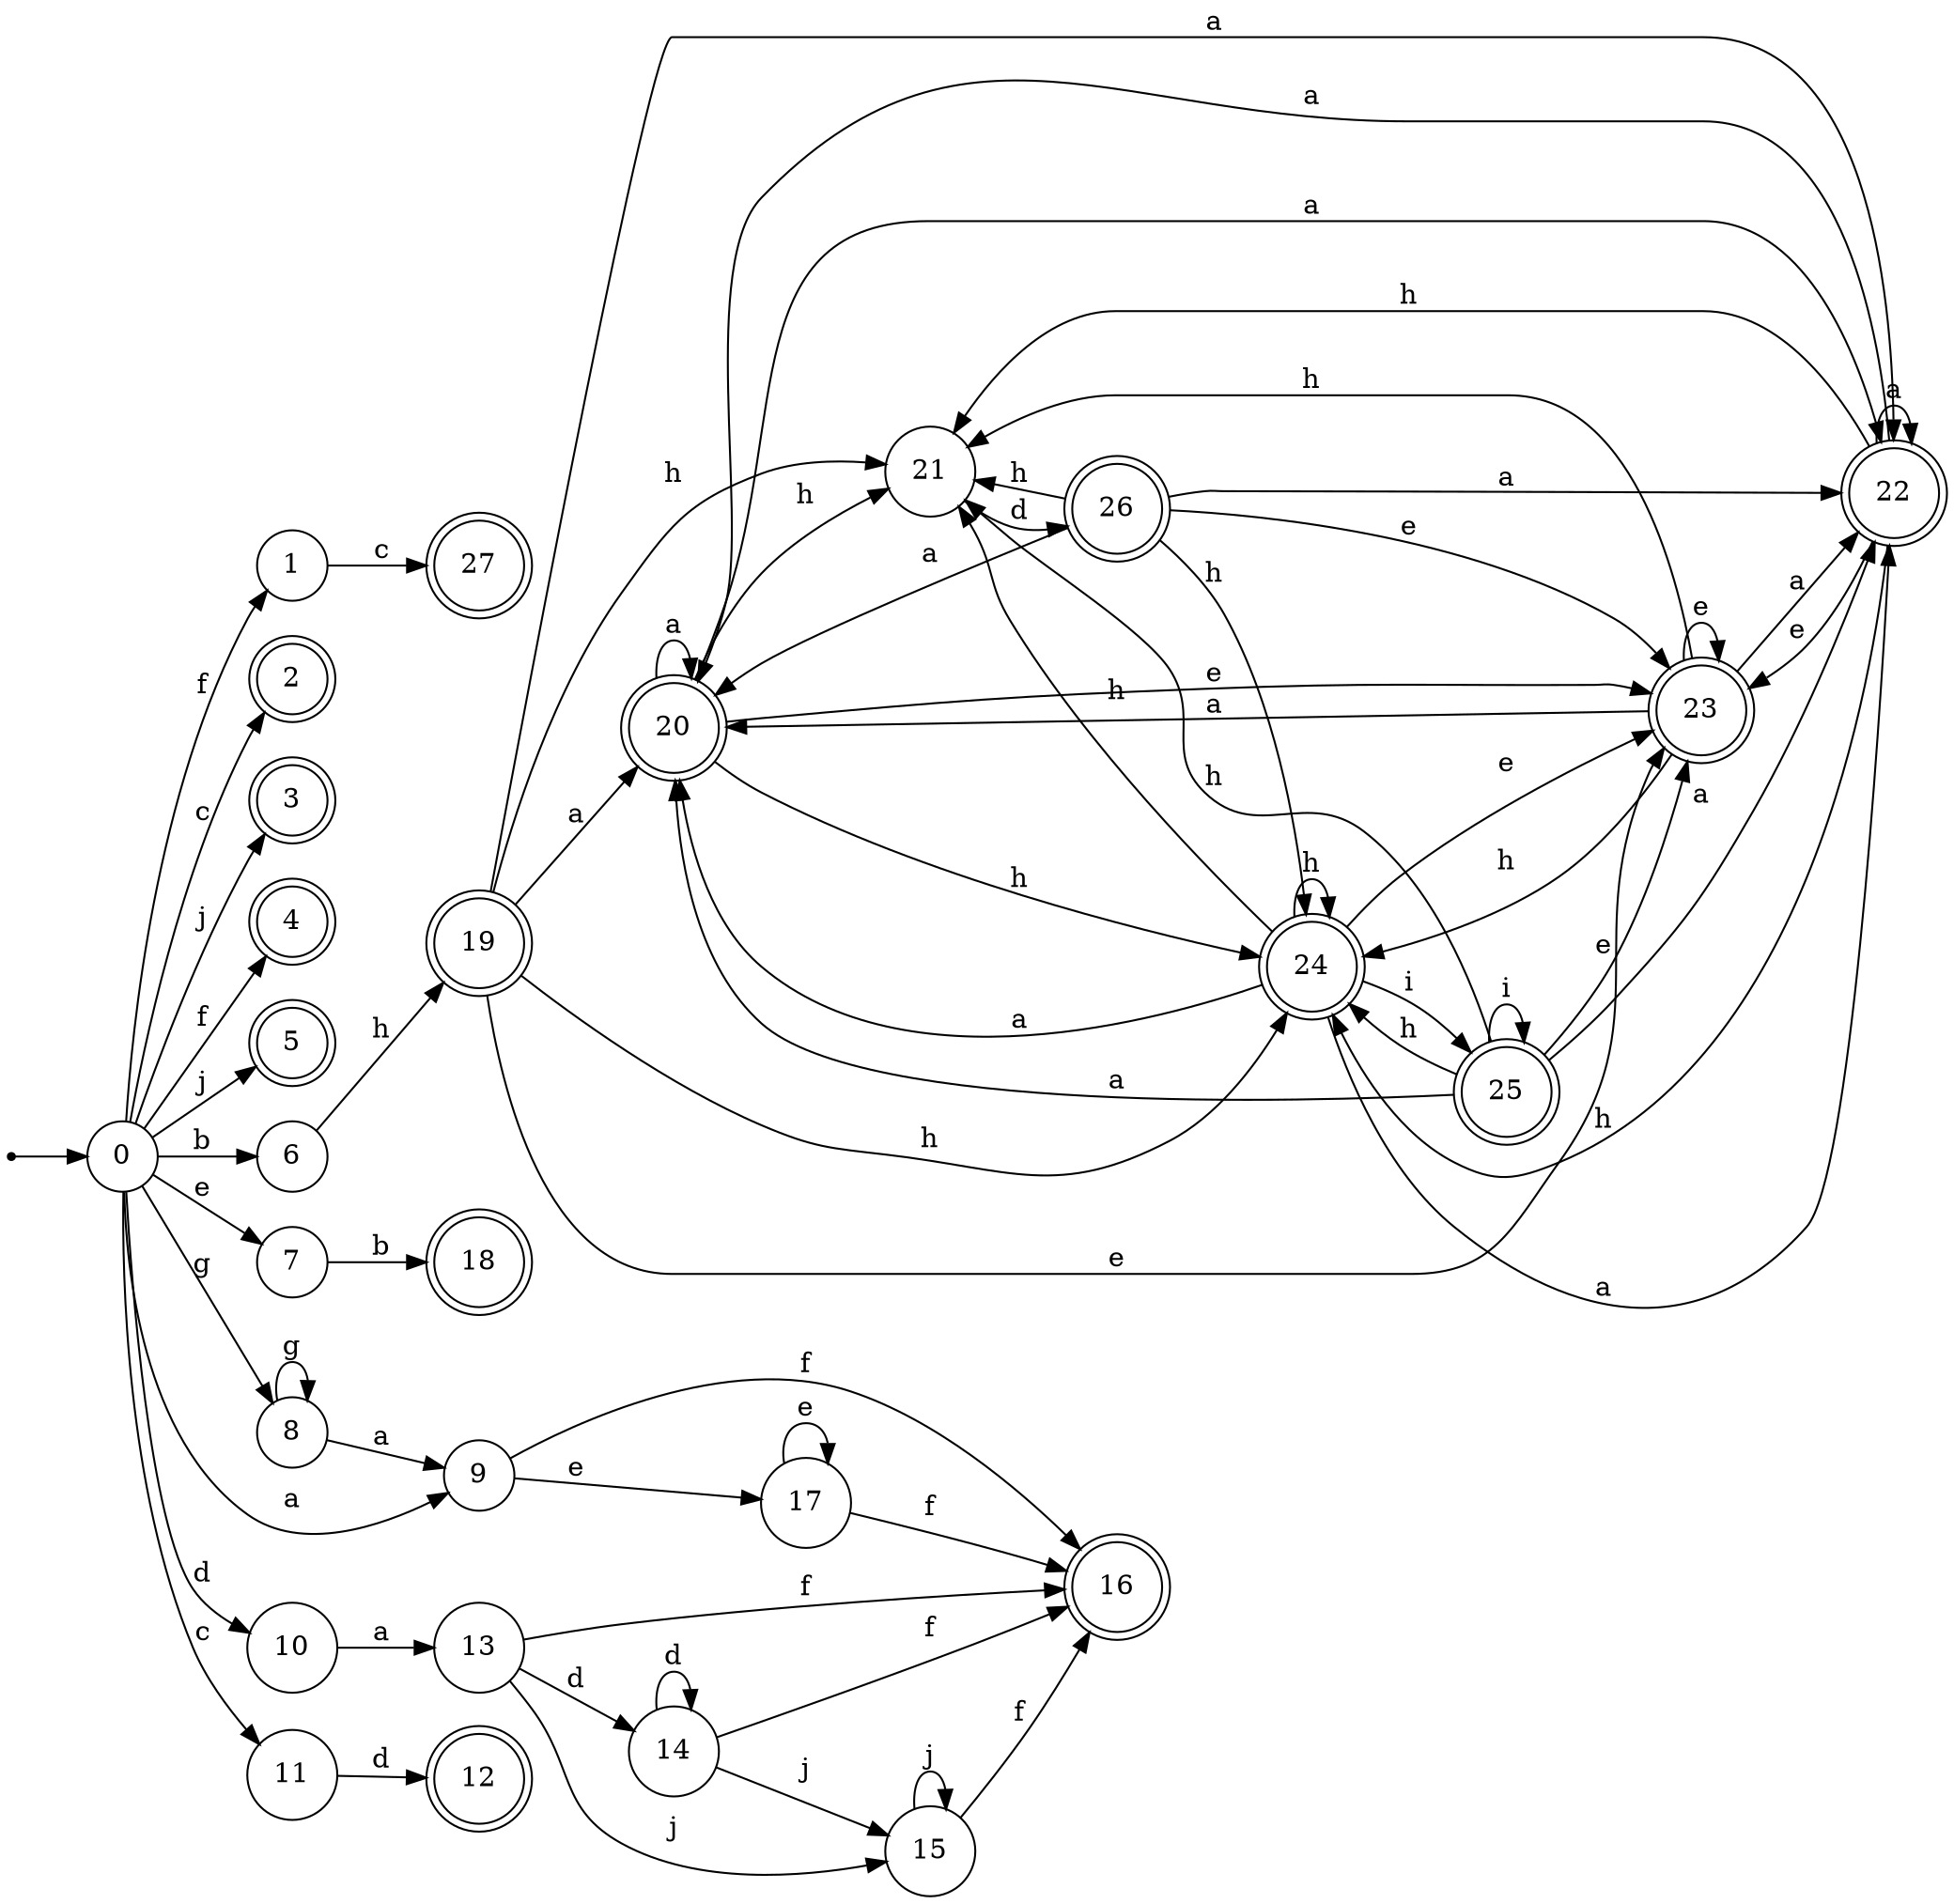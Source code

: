 digraph finite_state_machine {
rankdir=LR;
size="20,20";
node [shape = point]; "dummy0"
node [shape = circle]; "0";
"dummy0" -> "0";
node [shape = circle]; "1";
node [shape = doublecircle]; "2";node [shape = doublecircle]; "3";node [shape = doublecircle]; "4";node [shape = doublecircle]; "5";node [shape = circle]; "6";
node [shape = circle]; "7";
node [shape = circle]; "8";
node [shape = circle]; "9";
node [shape = circle]; "10";
node [shape = circle]; "11";
node [shape = doublecircle]; "12";node [shape = circle]; "13";
node [shape = circle]; "14";
node [shape = circle]; "15";
node [shape = doublecircle]; "16";node [shape = circle]; "17";
node [shape = doublecircle]; "18";node [shape = doublecircle]; "19";node [shape = doublecircle]; "20";node [shape = circle]; "21";
node [shape = doublecircle]; "22";node [shape = doublecircle]; "23";node [shape = doublecircle]; "24";node [shape = doublecircle]; "25";node [shape = doublecircle]; "26";node [shape = doublecircle]; "27";"0" -> "1" [label = "f"];
 "0" -> "4" [label = "f"];
 "0" -> "2" [label = "c"];
 "0" -> "11" [label = "c"];
 "0" -> "3" [label = "j"];
 "0" -> "5" [label = "j"];
 "0" -> "6" [label = "b"];
 "0" -> "7" [label = "e"];
 "0" -> "8" [label = "g"];
 "0" -> "9" [label = "a"];
 "0" -> "10" [label = "d"];
 "11" -> "12" [label = "d"];
 "10" -> "13" [label = "a"];
 "13" -> "14" [label = "d"];
 "13" -> "15" [label = "j"];
 "13" -> "16" [label = "f"];
 "15" -> "15" [label = "j"];
 "15" -> "16" [label = "f"];
 "14" -> "14" [label = "d"];
 "14" -> "15" [label = "j"];
 "14" -> "16" [label = "f"];
 "9" -> "17" [label = "e"];
 "9" -> "16" [label = "f"];
 "17" -> "17" [label = "e"];
 "17" -> "16" [label = "f"];
 "8" -> "8" [label = "g"];
 "8" -> "9" [label = "a"];
 "7" -> "18" [label = "b"];
 "6" -> "19" [label = "h"];
 "19" -> "20" [label = "a"];
 "19" -> "22" [label = "a"];
 "19" -> "24" [label = "h"];
 "19" -> "21" [label = "h"];
 "19" -> "23" [label = "e"];
 "24" -> "24" [label = "h"];
 "24" -> "21" [label = "h"];
 "24" -> "25" [label = "i"];
 "24" -> "20" [label = "a"];
 "24" -> "22" [label = "a"];
 "24" -> "23" [label = "e"];
 "25" -> "25" [label = "i"];
 "25" -> "24" [label = "h"];
 "25" -> "21" [label = "h"];
 "25" -> "20" [label = "a"];
 "25" -> "22" [label = "a"];
 "25" -> "23" [label = "e"];
 "23" -> "23" [label = "e"];
 "23" -> "20" [label = "a"];
 "23" -> "22" [label = "a"];
 "23" -> "24" [label = "h"];
 "23" -> "21" [label = "h"];
 "22" -> "20" [label = "a"];
 "22" -> "22" [label = "a"];
 "22" -> "24" [label = "h"];
 "22" -> "21" [label = "h"];
 "22" -> "23" [label = "e"];
 "21" -> "26" [label = "d"];
 "26" -> "24" [label = "h"];
 "26" -> "21" [label = "h"];
 "26" -> "20" [label = "a"];
 "26" -> "22" [label = "a"];
 "26" -> "23" [label = "e"];
 "20" -> "20" [label = "a"];
 "20" -> "22" [label = "a"];
 "20" -> "24" [label = "h"];
 "20" -> "21" [label = "h"];
 "20" -> "23" [label = "e"];
 "1" -> "27" [label = "c"];
 }
